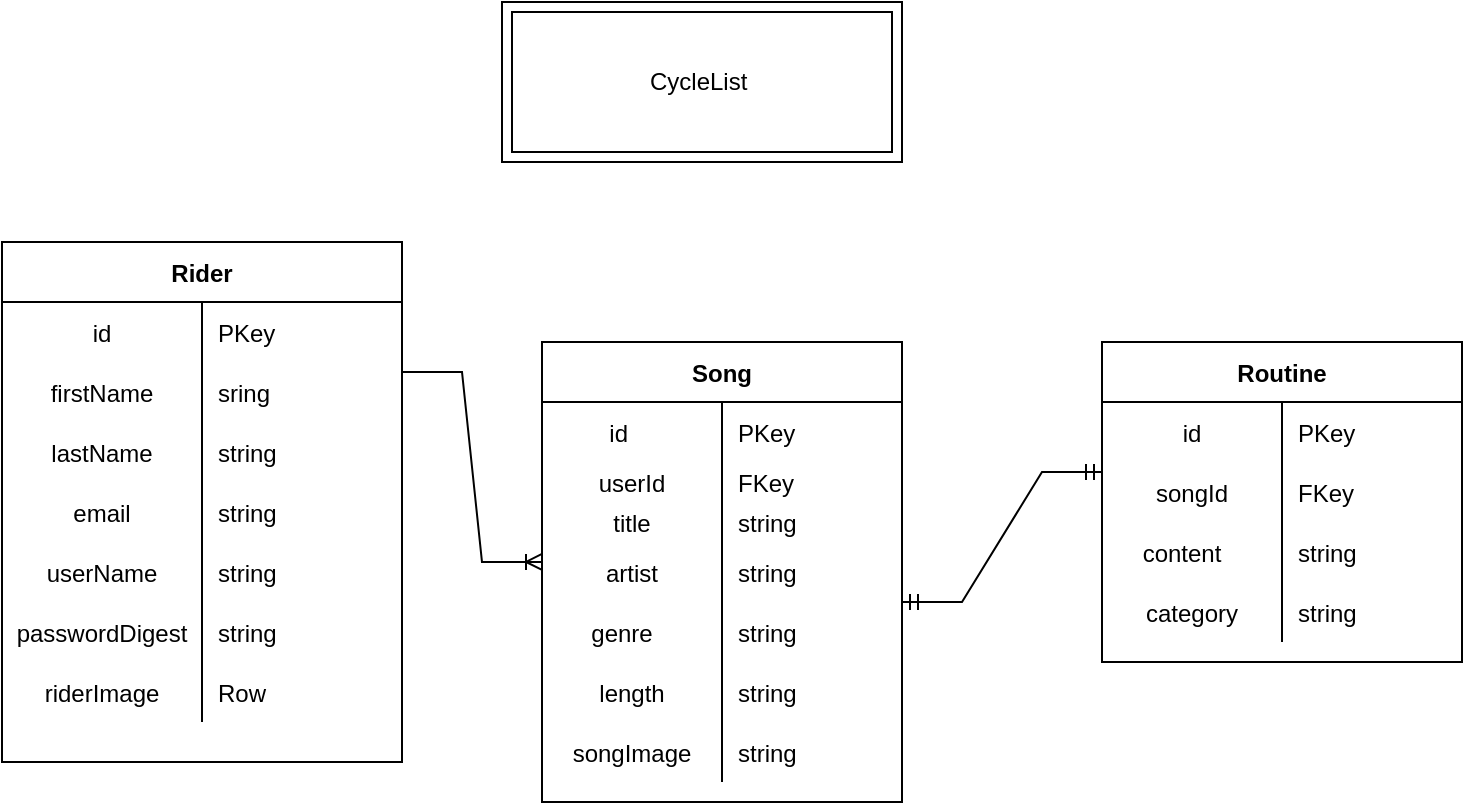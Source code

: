<mxfile version="20.2.3" type="device"><diagram id="8IiiN5qLFYxIi1gy8OKm" name="Page-1"><mxGraphModel dx="887" dy="792" grid="1" gridSize="10" guides="1" tooltips="1" connect="1" arrows="1" fold="1" page="1" pageScale="1" pageWidth="850" pageHeight="1100" math="0" shadow="0"><root><mxCell id="0"/><mxCell id="1" parent="0"/><mxCell id="EzBF1wuZa9Pauaiq1ZHH-1" value="Rider" style="shape=table;startSize=30;container=1;collapsible=1;childLayout=tableLayout;fixedRows=1;rowLines=0;fontStyle=1;align=center;resizeLast=1;" parent="1" vertex="1"><mxGeometry x="70" y="140" width="200" height="260" as="geometry"/></mxCell><mxCell id="EzBF1wuZa9Pauaiq1ZHH-5" value="" style="shape=tableRow;horizontal=0;startSize=0;swimlaneHead=0;swimlaneBody=0;fillColor=none;collapsible=0;dropTarget=0;points=[[0,0.5],[1,0.5]];portConstraint=eastwest;top=0;left=0;right=0;bottom=0;" parent="EzBF1wuZa9Pauaiq1ZHH-1" vertex="1"><mxGeometry y="30" width="200" height="30" as="geometry"/></mxCell><mxCell id="EzBF1wuZa9Pauaiq1ZHH-6" value="id" style="shape=partialRectangle;connectable=0;fillColor=none;top=0;left=0;bottom=0;right=0;editable=1;overflow=hidden;" parent="EzBF1wuZa9Pauaiq1ZHH-5" vertex="1"><mxGeometry width="100" height="30" as="geometry"><mxRectangle width="100" height="30" as="alternateBounds"/></mxGeometry></mxCell><mxCell id="EzBF1wuZa9Pauaiq1ZHH-7" value="PKey" style="shape=partialRectangle;connectable=0;fillColor=none;top=0;left=0;bottom=0;right=0;align=left;spacingLeft=6;overflow=hidden;" parent="EzBF1wuZa9Pauaiq1ZHH-5" vertex="1"><mxGeometry x="100" width="100" height="30" as="geometry"><mxRectangle width="100" height="30" as="alternateBounds"/></mxGeometry></mxCell><mxCell id="EzBF1wuZa9Pauaiq1ZHH-8" value="" style="shape=tableRow;horizontal=0;startSize=0;swimlaneHead=0;swimlaneBody=0;fillColor=none;collapsible=0;dropTarget=0;points=[[0,0.5],[1,0.5]];portConstraint=eastwest;top=0;left=0;right=0;bottom=0;" parent="EzBF1wuZa9Pauaiq1ZHH-1" vertex="1"><mxGeometry y="60" width="200" height="30" as="geometry"/></mxCell><mxCell id="EzBF1wuZa9Pauaiq1ZHH-9" value="firstName" style="shape=partialRectangle;connectable=0;fillColor=none;top=0;left=0;bottom=0;right=0;editable=1;overflow=hidden;" parent="EzBF1wuZa9Pauaiq1ZHH-8" vertex="1"><mxGeometry width="100" height="30" as="geometry"><mxRectangle width="100" height="30" as="alternateBounds"/></mxGeometry></mxCell><mxCell id="EzBF1wuZa9Pauaiq1ZHH-10" value="sring" style="shape=partialRectangle;connectable=0;fillColor=none;top=0;left=0;bottom=0;right=0;align=left;spacingLeft=6;overflow=hidden;" parent="EzBF1wuZa9Pauaiq1ZHH-8" vertex="1"><mxGeometry x="100" width="100" height="30" as="geometry"><mxRectangle width="100" height="30" as="alternateBounds"/></mxGeometry></mxCell><mxCell id="R8vCutUV6IX3VU6yvpeA-3" value="" style="shape=tableRow;horizontal=0;startSize=0;swimlaneHead=0;swimlaneBody=0;fillColor=none;collapsible=0;dropTarget=0;points=[[0,0.5],[1,0.5]];portConstraint=eastwest;top=0;left=0;right=0;bottom=0;" vertex="1" parent="EzBF1wuZa9Pauaiq1ZHH-1"><mxGeometry y="90" width="200" height="30" as="geometry"/></mxCell><mxCell id="R8vCutUV6IX3VU6yvpeA-4" value="lastName" style="shape=partialRectangle;connectable=0;fillColor=none;top=0;left=0;bottom=0;right=0;editable=1;overflow=hidden;" vertex="1" parent="R8vCutUV6IX3VU6yvpeA-3"><mxGeometry width="100" height="30" as="geometry"><mxRectangle width="100" height="30" as="alternateBounds"/></mxGeometry></mxCell><mxCell id="R8vCutUV6IX3VU6yvpeA-5" value="string" style="shape=partialRectangle;connectable=0;fillColor=none;top=0;left=0;bottom=0;right=0;align=left;spacingLeft=6;overflow=hidden;" vertex="1" parent="R8vCutUV6IX3VU6yvpeA-3"><mxGeometry x="100" width="100" height="30" as="geometry"><mxRectangle width="100" height="30" as="alternateBounds"/></mxGeometry></mxCell><mxCell id="EzBF1wuZa9Pauaiq1ZHH-11" value="" style="shape=tableRow;horizontal=0;startSize=0;swimlaneHead=0;swimlaneBody=0;fillColor=none;collapsible=0;dropTarget=0;points=[[0,0.5],[1,0.5]];portConstraint=eastwest;top=0;left=0;right=0;bottom=0;" parent="EzBF1wuZa9Pauaiq1ZHH-1" vertex="1"><mxGeometry y="120" width="200" height="30" as="geometry"/></mxCell><mxCell id="EzBF1wuZa9Pauaiq1ZHH-12" value="email" style="shape=partialRectangle;connectable=0;fillColor=none;top=0;left=0;bottom=0;right=0;editable=1;overflow=hidden;" parent="EzBF1wuZa9Pauaiq1ZHH-11" vertex="1"><mxGeometry width="100" height="30" as="geometry"><mxRectangle width="100" height="30" as="alternateBounds"/></mxGeometry></mxCell><mxCell id="EzBF1wuZa9Pauaiq1ZHH-13" value="string" style="shape=partialRectangle;connectable=0;fillColor=none;top=0;left=0;bottom=0;right=0;align=left;spacingLeft=6;overflow=hidden;" parent="EzBF1wuZa9Pauaiq1ZHH-11" vertex="1"><mxGeometry x="100" width="100" height="30" as="geometry"><mxRectangle width="100" height="30" as="alternateBounds"/></mxGeometry></mxCell><mxCell id="R8vCutUV6IX3VU6yvpeA-6" value="" style="shape=tableRow;horizontal=0;startSize=0;swimlaneHead=0;swimlaneBody=0;fillColor=none;collapsible=0;dropTarget=0;points=[[0,0.5],[1,0.5]];portConstraint=eastwest;top=0;left=0;right=0;bottom=0;" vertex="1" parent="EzBF1wuZa9Pauaiq1ZHH-1"><mxGeometry y="150" width="200" height="30" as="geometry"/></mxCell><mxCell id="R8vCutUV6IX3VU6yvpeA-7" value="userName" style="shape=partialRectangle;connectable=0;fillColor=none;top=0;left=0;bottom=0;right=0;editable=1;overflow=hidden;" vertex="1" parent="R8vCutUV6IX3VU6yvpeA-6"><mxGeometry width="100" height="30" as="geometry"><mxRectangle width="100" height="30" as="alternateBounds"/></mxGeometry></mxCell><mxCell id="R8vCutUV6IX3VU6yvpeA-8" value="string" style="shape=partialRectangle;connectable=0;fillColor=none;top=0;left=0;bottom=0;right=0;align=left;spacingLeft=6;overflow=hidden;" vertex="1" parent="R8vCutUV6IX3VU6yvpeA-6"><mxGeometry x="100" width="100" height="30" as="geometry"><mxRectangle width="100" height="30" as="alternateBounds"/></mxGeometry></mxCell><mxCell id="R8vCutUV6IX3VU6yvpeA-9" value="" style="shape=tableRow;horizontal=0;startSize=0;swimlaneHead=0;swimlaneBody=0;fillColor=none;collapsible=0;dropTarget=0;points=[[0,0.5],[1,0.5]];portConstraint=eastwest;top=0;left=0;right=0;bottom=0;" vertex="1" parent="EzBF1wuZa9Pauaiq1ZHH-1"><mxGeometry y="180" width="200" height="30" as="geometry"/></mxCell><mxCell id="R8vCutUV6IX3VU6yvpeA-10" value="passwordDigest" style="shape=partialRectangle;connectable=0;fillColor=none;top=0;left=0;bottom=0;right=0;editable=1;overflow=hidden;" vertex="1" parent="R8vCutUV6IX3VU6yvpeA-9"><mxGeometry width="100" height="30" as="geometry"><mxRectangle width="100" height="30" as="alternateBounds"/></mxGeometry></mxCell><mxCell id="R8vCutUV6IX3VU6yvpeA-11" value="string" style="shape=partialRectangle;connectable=0;fillColor=none;top=0;left=0;bottom=0;right=0;align=left;spacingLeft=6;overflow=hidden;" vertex="1" parent="R8vCutUV6IX3VU6yvpeA-9"><mxGeometry x="100" width="100" height="30" as="geometry"><mxRectangle width="100" height="30" as="alternateBounds"/></mxGeometry></mxCell><mxCell id="R8vCutUV6IX3VU6yvpeA-15" value="" style="shape=tableRow;horizontal=0;startSize=0;swimlaneHead=0;swimlaneBody=0;fillColor=none;collapsible=0;dropTarget=0;points=[[0,0.5],[1,0.5]];portConstraint=eastwest;top=0;left=0;right=0;bottom=0;" vertex="1" parent="EzBF1wuZa9Pauaiq1ZHH-1"><mxGeometry y="210" width="200" height="30" as="geometry"/></mxCell><mxCell id="R8vCutUV6IX3VU6yvpeA-16" value="riderImage" style="shape=partialRectangle;connectable=0;fillColor=none;top=0;left=0;bottom=0;right=0;editable=1;overflow=hidden;" vertex="1" parent="R8vCutUV6IX3VU6yvpeA-15"><mxGeometry width="100" height="30" as="geometry"><mxRectangle width="100" height="30" as="alternateBounds"/></mxGeometry></mxCell><mxCell id="R8vCutUV6IX3VU6yvpeA-17" value="Row" style="shape=partialRectangle;connectable=0;fillColor=none;top=0;left=0;bottom=0;right=0;align=left;spacingLeft=6;overflow=hidden;" vertex="1" parent="R8vCutUV6IX3VU6yvpeA-15"><mxGeometry x="100" width="100" height="30" as="geometry"><mxRectangle width="100" height="30" as="alternateBounds"/></mxGeometry></mxCell><mxCell id="EzBF1wuZa9Pauaiq1ZHH-14" value="Routine" style="shape=table;startSize=30;container=1;collapsible=1;childLayout=tableLayout;fixedRows=1;rowLines=0;fontStyle=1;align=center;resizeLast=1;" parent="1" vertex="1"><mxGeometry x="620" y="190" width="180" height="160" as="geometry"/></mxCell><mxCell id="EzBF1wuZa9Pauaiq1ZHH-18" value="" style="shape=tableRow;horizontal=0;startSize=0;swimlaneHead=0;swimlaneBody=0;fillColor=none;collapsible=0;dropTarget=0;points=[[0,0.5],[1,0.5]];portConstraint=eastwest;top=0;left=0;right=0;bottom=0;" parent="EzBF1wuZa9Pauaiq1ZHH-14" vertex="1"><mxGeometry y="30" width="180" height="30" as="geometry"/></mxCell><mxCell id="EzBF1wuZa9Pauaiq1ZHH-19" value="id" style="shape=partialRectangle;connectable=0;fillColor=none;top=0;left=0;bottom=0;right=0;editable=1;overflow=hidden;" parent="EzBF1wuZa9Pauaiq1ZHH-18" vertex="1"><mxGeometry width="90" height="30" as="geometry"><mxRectangle width="90" height="30" as="alternateBounds"/></mxGeometry></mxCell><mxCell id="EzBF1wuZa9Pauaiq1ZHH-20" value="PKey" style="shape=partialRectangle;connectable=0;fillColor=none;top=0;left=0;bottom=0;right=0;align=left;spacingLeft=6;overflow=hidden;" parent="EzBF1wuZa9Pauaiq1ZHH-18" vertex="1"><mxGeometry x="90" width="90" height="30" as="geometry"><mxRectangle width="90" height="30" as="alternateBounds"/></mxGeometry></mxCell><mxCell id="EzBF1wuZa9Pauaiq1ZHH-21" value="" style="shape=tableRow;horizontal=0;startSize=0;swimlaneHead=0;swimlaneBody=0;fillColor=none;collapsible=0;dropTarget=0;points=[[0,0.5],[1,0.5]];portConstraint=eastwest;top=0;left=0;right=0;bottom=0;" parent="EzBF1wuZa9Pauaiq1ZHH-14" vertex="1"><mxGeometry y="60" width="180" height="30" as="geometry"/></mxCell><mxCell id="EzBF1wuZa9Pauaiq1ZHH-22" value="songId" style="shape=partialRectangle;connectable=0;fillColor=none;top=0;left=0;bottom=0;right=0;editable=1;overflow=hidden;" parent="EzBF1wuZa9Pauaiq1ZHH-21" vertex="1"><mxGeometry width="90" height="30" as="geometry"><mxRectangle width="90" height="30" as="alternateBounds"/></mxGeometry></mxCell><mxCell id="EzBF1wuZa9Pauaiq1ZHH-23" value="FKey" style="shape=partialRectangle;connectable=0;fillColor=none;top=0;left=0;bottom=0;right=0;align=left;spacingLeft=6;overflow=hidden;" parent="EzBF1wuZa9Pauaiq1ZHH-21" vertex="1"><mxGeometry x="90" width="90" height="30" as="geometry"><mxRectangle width="90" height="30" as="alternateBounds"/></mxGeometry></mxCell><mxCell id="aPgeECooXpRROeJOaCQJ-15" value="" style="shape=tableRow;horizontal=0;startSize=0;swimlaneHead=0;swimlaneBody=0;fillColor=none;collapsible=0;dropTarget=0;points=[[0,0.5],[1,0.5]];portConstraint=eastwest;top=0;left=0;right=0;bottom=0;" parent="EzBF1wuZa9Pauaiq1ZHH-14" vertex="1"><mxGeometry y="90" width="180" height="30" as="geometry"/></mxCell><mxCell id="aPgeECooXpRROeJOaCQJ-16" value="content   " style="shape=partialRectangle;connectable=0;fillColor=none;top=0;left=0;bottom=0;right=0;editable=1;overflow=hidden;" parent="aPgeECooXpRROeJOaCQJ-15" vertex="1"><mxGeometry width="90" height="30" as="geometry"><mxRectangle width="90" height="30" as="alternateBounds"/></mxGeometry></mxCell><mxCell id="aPgeECooXpRROeJOaCQJ-17" value="string" style="shape=partialRectangle;connectable=0;fillColor=none;top=0;left=0;bottom=0;right=0;align=left;spacingLeft=6;overflow=hidden;" parent="aPgeECooXpRROeJOaCQJ-15" vertex="1"><mxGeometry x="90" width="90" height="30" as="geometry"><mxRectangle width="90" height="30" as="alternateBounds"/></mxGeometry></mxCell><mxCell id="EzBF1wuZa9Pauaiq1ZHH-24" value="" style="shape=tableRow;horizontal=0;startSize=0;swimlaneHead=0;swimlaneBody=0;fillColor=none;collapsible=0;dropTarget=0;points=[[0,0.5],[1,0.5]];portConstraint=eastwest;top=0;left=0;right=0;bottom=0;" parent="EzBF1wuZa9Pauaiq1ZHH-14" vertex="1"><mxGeometry y="120" width="180" height="30" as="geometry"/></mxCell><mxCell id="EzBF1wuZa9Pauaiq1ZHH-25" value="category" style="shape=partialRectangle;connectable=0;fillColor=none;top=0;left=0;bottom=0;right=0;editable=1;overflow=hidden;" parent="EzBF1wuZa9Pauaiq1ZHH-24" vertex="1"><mxGeometry width="90" height="30" as="geometry"><mxRectangle width="90" height="30" as="alternateBounds"/></mxGeometry></mxCell><mxCell id="EzBF1wuZa9Pauaiq1ZHH-26" value="string" style="shape=partialRectangle;connectable=0;fillColor=none;top=0;left=0;bottom=0;right=0;align=left;spacingLeft=6;overflow=hidden;" parent="EzBF1wuZa9Pauaiq1ZHH-24" vertex="1"><mxGeometry x="90" width="90" height="30" as="geometry"><mxRectangle width="90" height="30" as="alternateBounds"/></mxGeometry></mxCell><mxCell id="EzBF1wuZa9Pauaiq1ZHH-40" value="Song" style="shape=table;startSize=30;container=1;collapsible=1;childLayout=tableLayout;fixedRows=1;rowLines=0;fontStyle=1;align=center;resizeLast=1;" parent="1" vertex="1"><mxGeometry x="340" y="190" width="180" height="230" as="geometry"/></mxCell><mxCell id="EzBF1wuZa9Pauaiq1ZHH-41" value="" style="shape=tableRow;horizontal=0;startSize=0;swimlaneHead=0;swimlaneBody=0;fillColor=none;collapsible=0;dropTarget=0;points=[[0,0.5],[1,0.5]];portConstraint=eastwest;top=0;left=0;right=0;bottom=0;" parent="EzBF1wuZa9Pauaiq1ZHH-40" vertex="1"><mxGeometry y="30" width="180" height="30" as="geometry"/></mxCell><mxCell id="EzBF1wuZa9Pauaiq1ZHH-42" value="id    " style="shape=partialRectangle;connectable=0;fillColor=none;top=0;left=0;bottom=0;right=0;editable=1;overflow=hidden;" parent="EzBF1wuZa9Pauaiq1ZHH-41" vertex="1"><mxGeometry width="90" height="30" as="geometry"><mxRectangle width="90" height="30" as="alternateBounds"/></mxGeometry></mxCell><mxCell id="EzBF1wuZa9Pauaiq1ZHH-43" value="PKey" style="shape=partialRectangle;connectable=0;fillColor=none;top=0;left=0;bottom=0;right=0;align=left;spacingLeft=6;overflow=hidden;" parent="EzBF1wuZa9Pauaiq1ZHH-41" vertex="1"><mxGeometry x="90" width="90" height="30" as="geometry"><mxRectangle width="90" height="30" as="alternateBounds"/></mxGeometry></mxCell><mxCell id="EzBF1wuZa9Pauaiq1ZHH-44" value="" style="shape=tableRow;horizontal=0;startSize=0;swimlaneHead=0;swimlaneBody=0;fillColor=none;collapsible=0;dropTarget=0;points=[[0,0.5],[1,0.5]];portConstraint=eastwest;top=0;left=0;right=0;bottom=0;" parent="EzBF1wuZa9Pauaiq1ZHH-40" vertex="1"><mxGeometry y="60" width="180" height="20" as="geometry"/></mxCell><mxCell id="EzBF1wuZa9Pauaiq1ZHH-45" value="userId" style="shape=partialRectangle;connectable=0;fillColor=none;top=0;left=0;bottom=0;right=0;editable=1;overflow=hidden;" parent="EzBF1wuZa9Pauaiq1ZHH-44" vertex="1"><mxGeometry width="90" height="20" as="geometry"><mxRectangle width="90" height="20" as="alternateBounds"/></mxGeometry></mxCell><mxCell id="EzBF1wuZa9Pauaiq1ZHH-46" value="FKey" style="shape=partialRectangle;connectable=0;fillColor=none;top=0;left=0;bottom=0;right=0;align=left;spacingLeft=6;overflow=hidden;" parent="EzBF1wuZa9Pauaiq1ZHH-44" vertex="1"><mxGeometry x="90" width="90" height="20" as="geometry"><mxRectangle width="90" height="20" as="alternateBounds"/></mxGeometry></mxCell><mxCell id="aPgeECooXpRROeJOaCQJ-7" value="" style="shape=tableRow;horizontal=0;startSize=0;swimlaneHead=0;swimlaneBody=0;fillColor=none;collapsible=0;dropTarget=0;points=[[0,0.5],[1,0.5]];portConstraint=eastwest;top=0;left=0;right=0;bottom=0;" parent="EzBF1wuZa9Pauaiq1ZHH-40" vertex="1"><mxGeometry y="80" width="180" height="20" as="geometry"/></mxCell><mxCell id="aPgeECooXpRROeJOaCQJ-8" value="title" style="shape=partialRectangle;connectable=0;fillColor=none;top=0;left=0;bottom=0;right=0;editable=1;overflow=hidden;" parent="aPgeECooXpRROeJOaCQJ-7" vertex="1"><mxGeometry width="90" height="20" as="geometry"><mxRectangle width="90" height="20" as="alternateBounds"/></mxGeometry></mxCell><mxCell id="aPgeECooXpRROeJOaCQJ-9" value="string" style="shape=partialRectangle;connectable=0;fillColor=none;top=0;left=0;bottom=0;right=0;align=left;spacingLeft=6;overflow=hidden;" parent="aPgeECooXpRROeJOaCQJ-7" vertex="1"><mxGeometry x="90" width="90" height="20" as="geometry"><mxRectangle width="90" height="20" as="alternateBounds"/></mxGeometry></mxCell><mxCell id="aPgeECooXpRROeJOaCQJ-11" value="" style="shape=tableRow;horizontal=0;startSize=0;swimlaneHead=0;swimlaneBody=0;fillColor=none;collapsible=0;dropTarget=0;points=[[0,0.5],[1,0.5]];portConstraint=eastwest;top=0;left=0;right=0;bottom=0;" parent="EzBF1wuZa9Pauaiq1ZHH-40" vertex="1"><mxGeometry y="100" width="180" height="30" as="geometry"/></mxCell><mxCell id="aPgeECooXpRROeJOaCQJ-12" value="artist" style="shape=partialRectangle;connectable=0;fillColor=none;top=0;left=0;bottom=0;right=0;editable=1;overflow=hidden;" parent="aPgeECooXpRROeJOaCQJ-11" vertex="1"><mxGeometry width="90" height="30" as="geometry"><mxRectangle width="90" height="30" as="alternateBounds"/></mxGeometry></mxCell><mxCell id="aPgeECooXpRROeJOaCQJ-13" value="string" style="shape=partialRectangle;connectable=0;fillColor=none;top=0;left=0;bottom=0;right=0;align=left;spacingLeft=6;overflow=hidden;" parent="aPgeECooXpRROeJOaCQJ-11" vertex="1"><mxGeometry x="90" width="90" height="30" as="geometry"><mxRectangle width="90" height="30" as="alternateBounds"/></mxGeometry></mxCell><mxCell id="aPgeECooXpRROeJOaCQJ-3" value="" style="shape=tableRow;horizontal=0;startSize=0;swimlaneHead=0;swimlaneBody=0;fillColor=none;collapsible=0;dropTarget=0;points=[[0,0.5],[1,0.5]];portConstraint=eastwest;top=0;left=0;right=0;bottom=0;" parent="EzBF1wuZa9Pauaiq1ZHH-40" vertex="1"><mxGeometry y="130" width="180" height="30" as="geometry"/></mxCell><mxCell id="aPgeECooXpRROeJOaCQJ-4" value="genre   " style="shape=partialRectangle;connectable=0;fillColor=none;top=0;left=0;bottom=0;right=0;editable=1;overflow=hidden;" parent="aPgeECooXpRROeJOaCQJ-3" vertex="1"><mxGeometry width="90" height="30" as="geometry"><mxRectangle width="90" height="30" as="alternateBounds"/></mxGeometry></mxCell><mxCell id="aPgeECooXpRROeJOaCQJ-5" value="string" style="shape=partialRectangle;connectable=0;fillColor=none;top=0;left=0;bottom=0;right=0;align=left;spacingLeft=6;overflow=hidden;" parent="aPgeECooXpRROeJOaCQJ-3" vertex="1"><mxGeometry x="90" width="90" height="30" as="geometry"><mxRectangle width="90" height="30" as="alternateBounds"/></mxGeometry></mxCell><mxCell id="EzBF1wuZa9Pauaiq1ZHH-47" value="" style="shape=tableRow;horizontal=0;startSize=0;swimlaneHead=0;swimlaneBody=0;fillColor=none;collapsible=0;dropTarget=0;points=[[0,0.5],[1,0.5]];portConstraint=eastwest;top=0;left=0;right=0;bottom=0;" parent="EzBF1wuZa9Pauaiq1ZHH-40" vertex="1"><mxGeometry y="160" width="180" height="30" as="geometry"/></mxCell><mxCell id="EzBF1wuZa9Pauaiq1ZHH-48" value="length" style="shape=partialRectangle;connectable=0;fillColor=none;top=0;left=0;bottom=0;right=0;editable=1;overflow=hidden;" parent="EzBF1wuZa9Pauaiq1ZHH-47" vertex="1"><mxGeometry width="90" height="30" as="geometry"><mxRectangle width="90" height="30" as="alternateBounds"/></mxGeometry></mxCell><mxCell id="EzBF1wuZa9Pauaiq1ZHH-49" value="string" style="shape=partialRectangle;connectable=0;fillColor=none;top=0;left=0;bottom=0;right=0;align=left;spacingLeft=6;overflow=hidden;" parent="EzBF1wuZa9Pauaiq1ZHH-47" vertex="1"><mxGeometry x="90" width="90" height="30" as="geometry"><mxRectangle width="90" height="30" as="alternateBounds"/></mxGeometry></mxCell><mxCell id="R8vCutUV6IX3VU6yvpeA-12" value="" style="shape=tableRow;horizontal=0;startSize=0;swimlaneHead=0;swimlaneBody=0;fillColor=none;collapsible=0;dropTarget=0;points=[[0,0.5],[1,0.5]];portConstraint=eastwest;top=0;left=0;right=0;bottom=0;" vertex="1" parent="EzBF1wuZa9Pauaiq1ZHH-40"><mxGeometry y="190" width="180" height="30" as="geometry"/></mxCell><mxCell id="R8vCutUV6IX3VU6yvpeA-13" value="songImage" style="shape=partialRectangle;connectable=0;fillColor=none;top=0;left=0;bottom=0;right=0;editable=1;overflow=hidden;" vertex="1" parent="R8vCutUV6IX3VU6yvpeA-12"><mxGeometry width="90" height="30" as="geometry"><mxRectangle width="90" height="30" as="alternateBounds"/></mxGeometry></mxCell><mxCell id="R8vCutUV6IX3VU6yvpeA-14" value="string" style="shape=partialRectangle;connectable=0;fillColor=none;top=0;left=0;bottom=0;right=0;align=left;spacingLeft=6;overflow=hidden;" vertex="1" parent="R8vCutUV6IX3VU6yvpeA-12"><mxGeometry x="90" width="90" height="30" as="geometry"><mxRectangle width="90" height="30" as="alternateBounds"/></mxGeometry></mxCell><mxCell id="aPgeECooXpRROeJOaCQJ-18" value="" style="edgeStyle=entityRelationEdgeStyle;fontSize=12;html=1;endArrow=ERoneToMany;rounded=0;entryX=0;entryY=0.333;entryDx=0;entryDy=0;entryPerimeter=0;exitX=1;exitY=0.167;exitDx=0;exitDy=0;exitPerimeter=0;" parent="1" source="EzBF1wuZa9Pauaiq1ZHH-8" target="aPgeECooXpRROeJOaCQJ-11" edge="1"><mxGeometry width="100" height="100" relative="1" as="geometry"><mxPoint x="180" y="140" as="sourcePoint"/><mxPoint x="280" y="40" as="targetPoint"/></mxGeometry></mxCell><mxCell id="aPgeECooXpRROeJOaCQJ-19" value="" style="edgeStyle=entityRelationEdgeStyle;fontSize=12;html=1;endArrow=ERmandOne;startArrow=ERmandOne;rounded=0;" parent="1" edge="1"><mxGeometry width="100" height="100" relative="1" as="geometry"><mxPoint x="520" y="320" as="sourcePoint"/><mxPoint x="620" y="255" as="targetPoint"/></mxGeometry></mxCell><mxCell id="UsLPGWZhgwQOC4bDEZQn-2" value="CycleList&amp;nbsp;" style="shape=ext;margin=3;double=1;whiteSpace=wrap;html=1;align=center;" parent="1" vertex="1"><mxGeometry x="320" y="20" width="200" height="80" as="geometry"/></mxCell></root></mxGraphModel></diagram></mxfile>